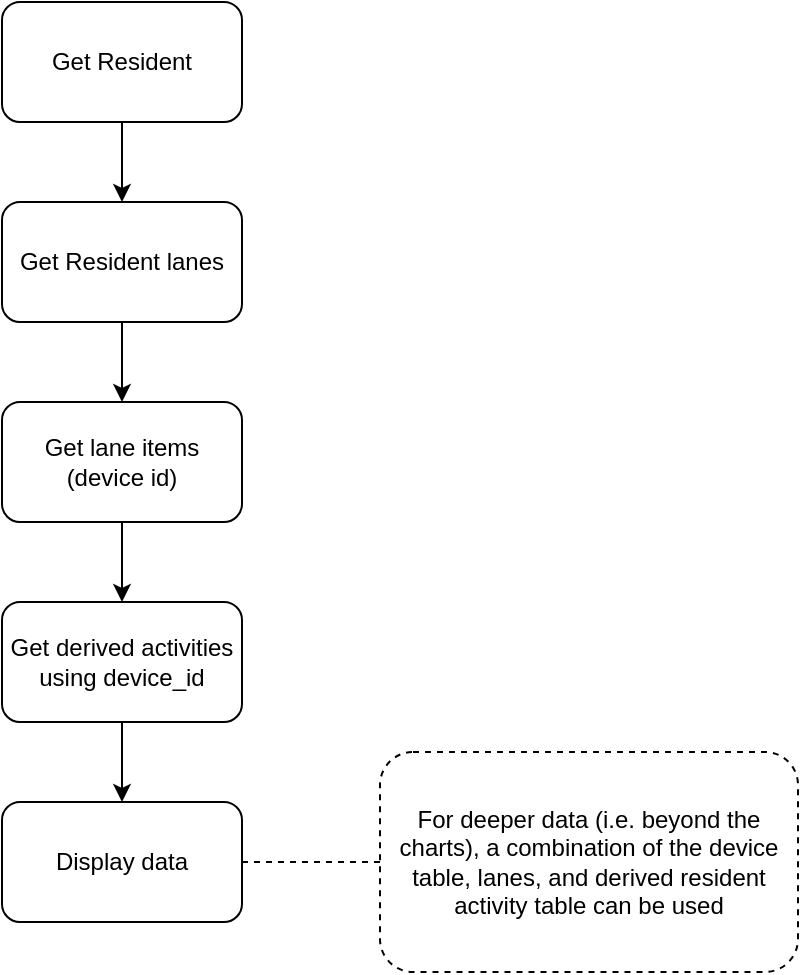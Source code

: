 <mxfile version="27.0.4">
  <diagram name="Page-1" id="ANhMsEbDLOaCdmiEP5E4">
    <mxGraphModel dx="1426" dy="743" grid="1" gridSize="10" guides="1" tooltips="1" connect="1" arrows="1" fold="1" page="1" pageScale="1" pageWidth="827" pageHeight="1169" math="0" shadow="0">
      <root>
        <mxCell id="0" />
        <mxCell id="1" parent="0" />
        <mxCell id="iBq9-ltOe1gAeGgbi-jn-4" style="edgeStyle=orthogonalEdgeStyle;rounded=0;orthogonalLoop=1;jettySize=auto;html=1;entryX=0.5;entryY=0;entryDx=0;entryDy=0;" edge="1" parent="1" source="iBq9-ltOe1gAeGgbi-jn-1" target="iBq9-ltOe1gAeGgbi-jn-3">
          <mxGeometry relative="1" as="geometry" />
        </mxCell>
        <mxCell id="iBq9-ltOe1gAeGgbi-jn-1" value="Get Resident" style="rounded=1;whiteSpace=wrap;html=1;" vertex="1" parent="1">
          <mxGeometry x="120" y="80" width="120" height="60" as="geometry" />
        </mxCell>
        <mxCell id="iBq9-ltOe1gAeGgbi-jn-6" style="edgeStyle=orthogonalEdgeStyle;rounded=0;orthogonalLoop=1;jettySize=auto;html=1;entryX=0.5;entryY=0;entryDx=0;entryDy=0;" edge="1" parent="1" source="iBq9-ltOe1gAeGgbi-jn-3" target="iBq9-ltOe1gAeGgbi-jn-5">
          <mxGeometry relative="1" as="geometry" />
        </mxCell>
        <mxCell id="iBq9-ltOe1gAeGgbi-jn-3" value="Get Resident lanes" style="rounded=1;whiteSpace=wrap;html=1;" vertex="1" parent="1">
          <mxGeometry x="120" y="180" width="120" height="60" as="geometry" />
        </mxCell>
        <mxCell id="iBq9-ltOe1gAeGgbi-jn-8" style="edgeStyle=orthogonalEdgeStyle;rounded=0;orthogonalLoop=1;jettySize=auto;html=1;" edge="1" parent="1" source="iBq9-ltOe1gAeGgbi-jn-5" target="iBq9-ltOe1gAeGgbi-jn-7">
          <mxGeometry relative="1" as="geometry" />
        </mxCell>
        <mxCell id="iBq9-ltOe1gAeGgbi-jn-5" value="Get lane items (device id)" style="rounded=1;whiteSpace=wrap;html=1;" vertex="1" parent="1">
          <mxGeometry x="120" y="280" width="120" height="60" as="geometry" />
        </mxCell>
        <mxCell id="iBq9-ltOe1gAeGgbi-jn-10" style="edgeStyle=orthogonalEdgeStyle;rounded=0;orthogonalLoop=1;jettySize=auto;html=1;" edge="1" parent="1" source="iBq9-ltOe1gAeGgbi-jn-7" target="iBq9-ltOe1gAeGgbi-jn-9">
          <mxGeometry relative="1" as="geometry" />
        </mxCell>
        <mxCell id="iBq9-ltOe1gAeGgbi-jn-7" value="Get derived activities using device_id" style="rounded=1;whiteSpace=wrap;html=1;" vertex="1" parent="1">
          <mxGeometry x="120" y="380" width="120" height="60" as="geometry" />
        </mxCell>
        <mxCell id="iBq9-ltOe1gAeGgbi-jn-12" style="edgeStyle=orthogonalEdgeStyle;rounded=0;orthogonalLoop=1;jettySize=auto;html=1;dashed=1;endArrow=none;startFill=0;" edge="1" parent="1" source="iBq9-ltOe1gAeGgbi-jn-9" target="iBq9-ltOe1gAeGgbi-jn-11">
          <mxGeometry relative="1" as="geometry" />
        </mxCell>
        <mxCell id="iBq9-ltOe1gAeGgbi-jn-9" value="Display data" style="rounded=1;whiteSpace=wrap;html=1;" vertex="1" parent="1">
          <mxGeometry x="120" y="480" width="120" height="60" as="geometry" />
        </mxCell>
        <mxCell id="iBq9-ltOe1gAeGgbi-jn-11" value="For deeper data (i.e. beyond the charts), a combination of the device table, lanes, and derived resident activity table can be used" style="rounded=1;whiteSpace=wrap;html=1;dashed=1;" vertex="1" parent="1">
          <mxGeometry x="309" y="455" width="209" height="110" as="geometry" />
        </mxCell>
      </root>
    </mxGraphModel>
  </diagram>
</mxfile>
